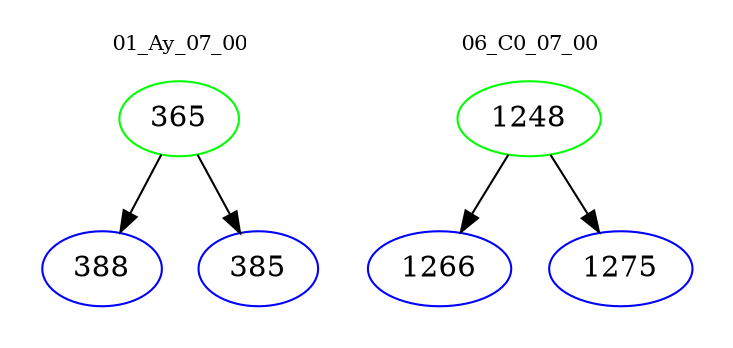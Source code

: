 digraph{
subgraph cluster_0 {
color = white
label = "01_Ay_07_00";
fontsize=10;
T0_365 [label="365", color="green"]
T0_365 -> T0_388 [color="black"]
T0_388 [label="388", color="blue"]
T0_365 -> T0_385 [color="black"]
T0_385 [label="385", color="blue"]
}
subgraph cluster_1 {
color = white
label = "06_C0_07_00";
fontsize=10;
T1_1248 [label="1248", color="green"]
T1_1248 -> T1_1266 [color="black"]
T1_1266 [label="1266", color="blue"]
T1_1248 -> T1_1275 [color="black"]
T1_1275 [label="1275", color="blue"]
}
}
